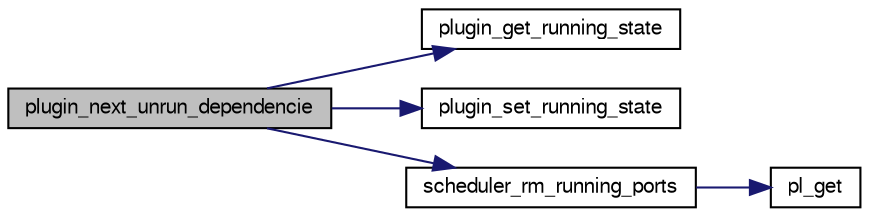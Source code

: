 digraph G
{
  bgcolor="transparent";
  edge [fontname="FreeSans",fontsize="10",labelfontname="FreeSans",labelfontsize="10"];
  node [fontname="FreeSans",fontsize="10",shape=record];
  rankdir=LR;
  Node1 [label="plugin_next_unrun_dependencie",height=0.2,width=0.4,color="black", fillcolor="grey75", style="filled" fontcolor="black"];
  Node1 -> Node2 [color="midnightblue",fontsize="10",style="solid",fontname="FreeSans"];
  Node2 [label="plugin_get_running_state",height=0.2,width=0.4,color="black",URL="$pluginscheduler_8c.html#a1327a8b5ad2cf52ed74f69b0c2ad35da"];
  Node1 -> Node3 [color="midnightblue",fontsize="10",style="solid",fontname="FreeSans"];
  Node3 [label="plugin_set_running_state",height=0.2,width=0.4,color="black",URL="$pluginscheduler_8c.html#a0009aa6c7d451e7c50fd5589dcc5a998"];
  Node1 -> Node4 [color="midnightblue",fontsize="10",style="solid",fontname="FreeSans"];
  Node4 [label="scheduler_rm_running_ports",height=0.2,width=0.4,color="black",URL="$pluginscheduler_8c.html#a3b2be4a743db575b34c6bcc8d6ea4a12"];
  Node4 -> Node5 [color="midnightblue",fontsize="10",style="solid",fontname="FreeSans"];
  Node5 [label="pl_get",height=0.2,width=0.4,color="black",URL="$pluginscheduler_8c.html#a21138b699c77f747b0e13612914709b5"];
}
